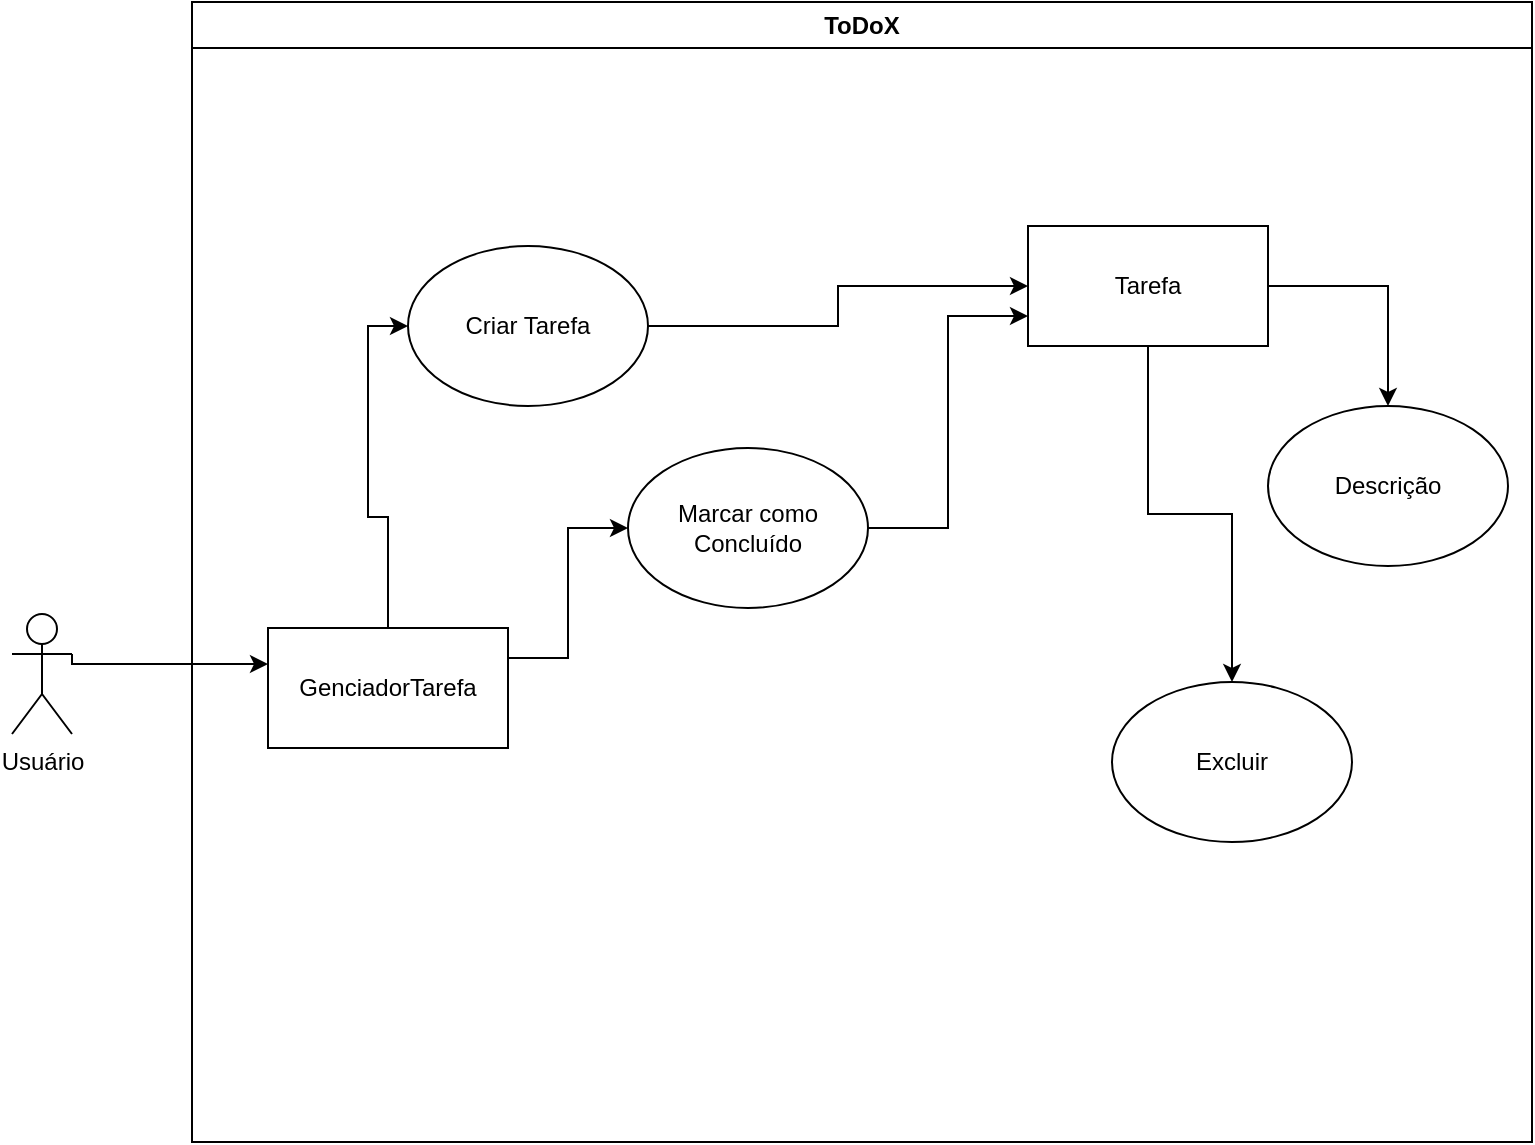 <mxfile version="21.2.3" type="github">
  <diagram name="Página-1" id="idMO9USAYWU8zrCZhP9L">
    <mxGraphModel dx="806" dy="483" grid="1" gridSize="10" guides="1" tooltips="1" connect="1" arrows="1" fold="1" page="1" pageScale="1" pageWidth="827" pageHeight="1169" math="0" shadow="0">
      <root>
        <mxCell id="0" />
        <mxCell id="1" parent="0" />
        <mxCell id="DPE_iKJ7pz1zd-An-5Wl-20" style="edgeStyle=orthogonalEdgeStyle;rounded=0;orthogonalLoop=1;jettySize=auto;html=1;exitX=1;exitY=0.333;exitDx=0;exitDy=0;exitPerimeter=0;" parent="1" source="DPE_iKJ7pz1zd-An-5Wl-1" target="DPE_iKJ7pz1zd-An-5Wl-5" edge="1">
          <mxGeometry relative="1" as="geometry">
            <Array as="points">
              <mxPoint x="70" y="361" />
            </Array>
          </mxGeometry>
        </mxCell>
        <mxCell id="DPE_iKJ7pz1zd-An-5Wl-1" value="Usuário" style="shape=umlActor;verticalLabelPosition=bottom;verticalAlign=top;html=1;outlineConnect=0;" parent="1" vertex="1">
          <mxGeometry x="40" y="336" width="30" height="60" as="geometry" />
        </mxCell>
        <mxCell id="DPE_iKJ7pz1zd-An-5Wl-4" value="ToDoX" style="swimlane;whiteSpace=wrap;html=1;" parent="1" vertex="1">
          <mxGeometry x="130" y="30" width="670" height="570" as="geometry" />
        </mxCell>
        <mxCell id="DPE_iKJ7pz1zd-An-5Wl-8" style="edgeStyle=orthogonalEdgeStyle;rounded=0;orthogonalLoop=1;jettySize=auto;html=1;exitX=0.5;exitY=0;exitDx=0;exitDy=0;entryX=0;entryY=0.5;entryDx=0;entryDy=0;" parent="DPE_iKJ7pz1zd-An-5Wl-4" source="DPE_iKJ7pz1zd-An-5Wl-5" target="DPE_iKJ7pz1zd-An-5Wl-7" edge="1">
          <mxGeometry relative="1" as="geometry" />
        </mxCell>
        <mxCell id="DPE_iKJ7pz1zd-An-5Wl-19" style="edgeStyle=orthogonalEdgeStyle;rounded=0;orthogonalLoop=1;jettySize=auto;html=1;exitX=1;exitY=0.25;exitDx=0;exitDy=0;entryX=0;entryY=0.5;entryDx=0;entryDy=0;" parent="DPE_iKJ7pz1zd-An-5Wl-4" source="DPE_iKJ7pz1zd-An-5Wl-5" target="DPE_iKJ7pz1zd-An-5Wl-11" edge="1">
          <mxGeometry relative="1" as="geometry" />
        </mxCell>
        <mxCell id="DPE_iKJ7pz1zd-An-5Wl-5" value="GenciadorTarefa" style="rounded=0;whiteSpace=wrap;html=1;" parent="DPE_iKJ7pz1zd-An-5Wl-4" vertex="1">
          <mxGeometry x="38" y="313" width="120" height="60" as="geometry" />
        </mxCell>
        <mxCell id="DPE_iKJ7pz1zd-An-5Wl-10" style="edgeStyle=orthogonalEdgeStyle;rounded=0;orthogonalLoop=1;jettySize=auto;html=1;exitX=1;exitY=0.5;exitDx=0;exitDy=0;entryX=0;entryY=0.5;entryDx=0;entryDy=0;" parent="DPE_iKJ7pz1zd-An-5Wl-4" source="DPE_iKJ7pz1zd-An-5Wl-7" target="DPE_iKJ7pz1zd-An-5Wl-9" edge="1">
          <mxGeometry relative="1" as="geometry" />
        </mxCell>
        <mxCell id="DPE_iKJ7pz1zd-An-5Wl-7" value="Criar Tarefa" style="ellipse;whiteSpace=wrap;html=1;" parent="DPE_iKJ7pz1zd-An-5Wl-4" vertex="1">
          <mxGeometry x="108" y="122" width="120" height="80" as="geometry" />
        </mxCell>
        <mxCell id="DPE_iKJ7pz1zd-An-5Wl-13" style="edgeStyle=orthogonalEdgeStyle;rounded=0;orthogonalLoop=1;jettySize=auto;html=1;exitX=1;exitY=0.5;exitDx=0;exitDy=0;" parent="DPE_iKJ7pz1zd-An-5Wl-4" source="DPE_iKJ7pz1zd-An-5Wl-9" target="DPE_iKJ7pz1zd-An-5Wl-12" edge="1">
          <mxGeometry relative="1" as="geometry" />
        </mxCell>
        <mxCell id="PlXYcpV5JgUeltxJVOf6-1" style="edgeStyle=orthogonalEdgeStyle;rounded=0;orthogonalLoop=1;jettySize=auto;html=1;exitX=0.5;exitY=1;exitDx=0;exitDy=0;" edge="1" parent="DPE_iKJ7pz1zd-An-5Wl-4" source="DPE_iKJ7pz1zd-An-5Wl-9" target="DPE_iKJ7pz1zd-An-5Wl-14">
          <mxGeometry relative="1" as="geometry" />
        </mxCell>
        <mxCell id="DPE_iKJ7pz1zd-An-5Wl-9" value="Tarefa" style="rounded=0;whiteSpace=wrap;html=1;" parent="DPE_iKJ7pz1zd-An-5Wl-4" vertex="1">
          <mxGeometry x="418" y="112" width="120" height="60" as="geometry" />
        </mxCell>
        <mxCell id="DPE_iKJ7pz1zd-An-5Wl-12" value="Descrição" style="ellipse;whiteSpace=wrap;html=1;" parent="DPE_iKJ7pz1zd-An-5Wl-4" vertex="1">
          <mxGeometry x="538" y="202" width="120" height="80" as="geometry" />
        </mxCell>
        <mxCell id="DPE_iKJ7pz1zd-An-5Wl-21" style="edgeStyle=orthogonalEdgeStyle;rounded=0;orthogonalLoop=1;jettySize=auto;html=1;exitX=1;exitY=0.5;exitDx=0;exitDy=0;entryX=0;entryY=0.75;entryDx=0;entryDy=0;" parent="DPE_iKJ7pz1zd-An-5Wl-4" source="DPE_iKJ7pz1zd-An-5Wl-11" target="DPE_iKJ7pz1zd-An-5Wl-9" edge="1">
          <mxGeometry relative="1" as="geometry" />
        </mxCell>
        <mxCell id="DPE_iKJ7pz1zd-An-5Wl-11" value="Marcar como Concluído" style="ellipse;whiteSpace=wrap;html=1;" parent="DPE_iKJ7pz1zd-An-5Wl-4" vertex="1">
          <mxGeometry x="218" y="223" width="120" height="80" as="geometry" />
        </mxCell>
        <mxCell id="DPE_iKJ7pz1zd-An-5Wl-14" value="Excluir" style="ellipse;whiteSpace=wrap;html=1;" parent="DPE_iKJ7pz1zd-An-5Wl-4" vertex="1">
          <mxGeometry x="460" y="340" width="120" height="80" as="geometry" />
        </mxCell>
      </root>
    </mxGraphModel>
  </diagram>
</mxfile>

